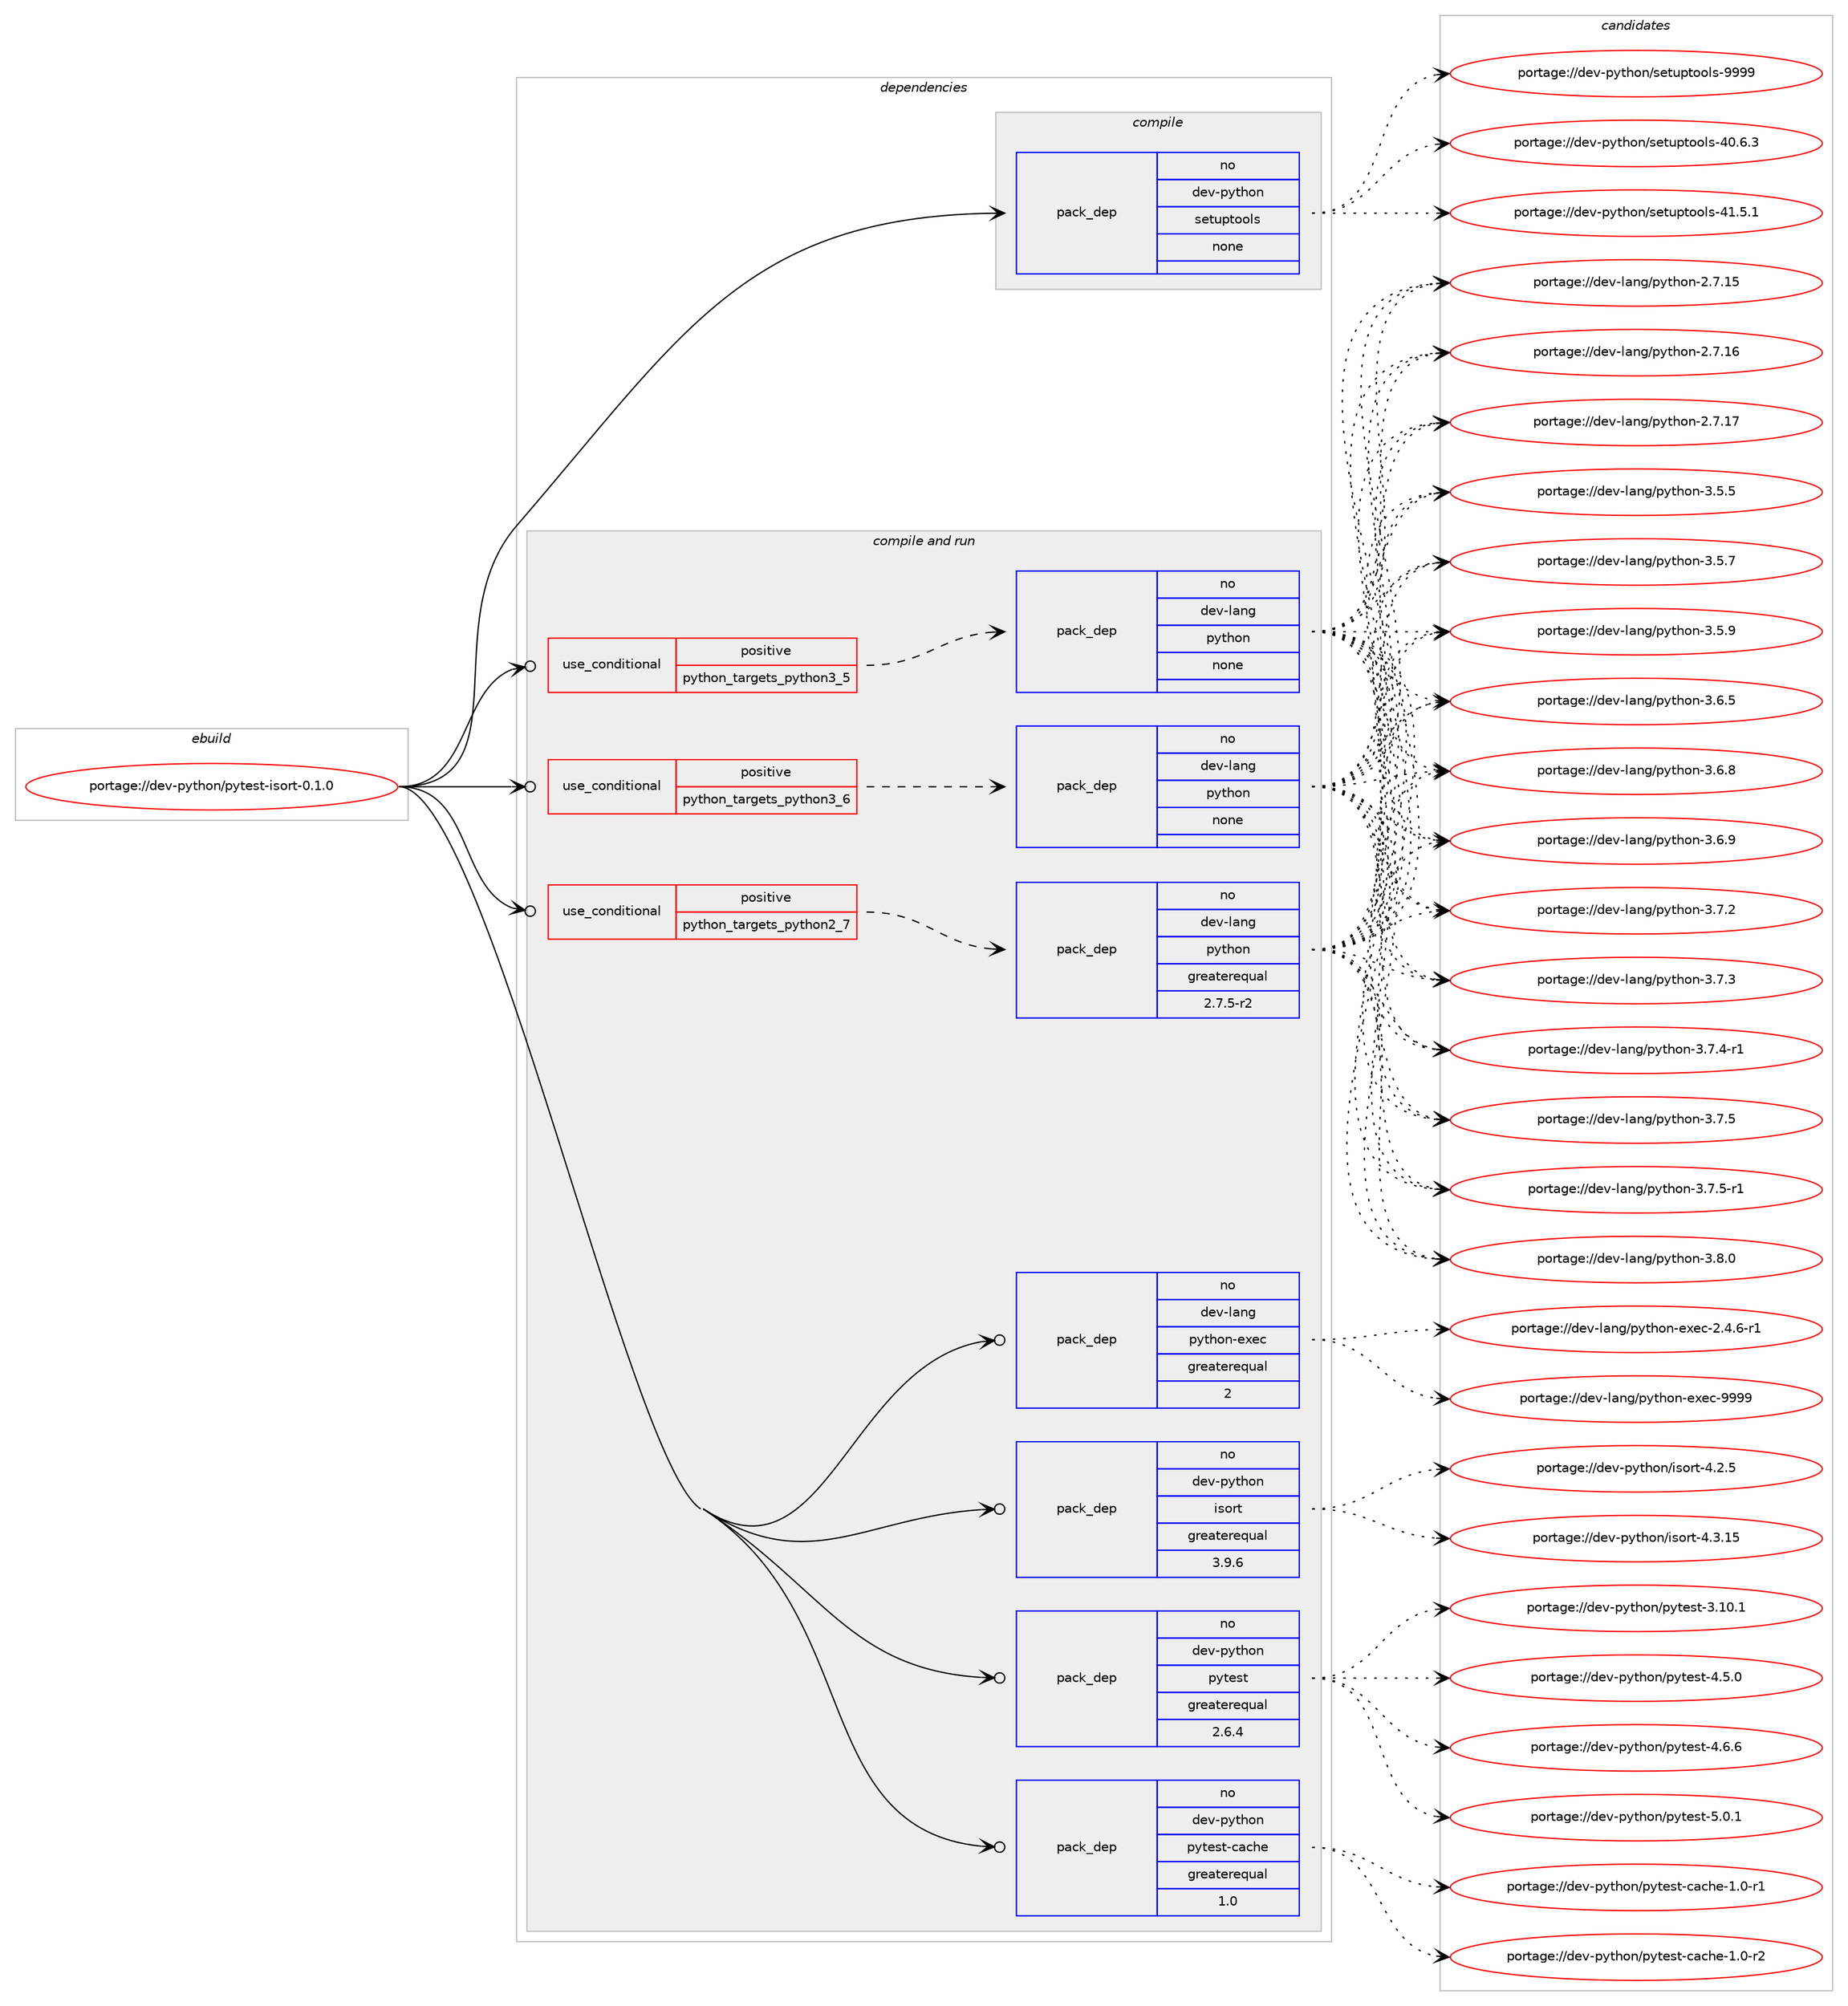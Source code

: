 digraph prolog {

# *************
# Graph options
# *************

newrank=true;
concentrate=true;
compound=true;
graph [rankdir=LR,fontname=Helvetica,fontsize=10,ranksep=1.5];#, ranksep=2.5, nodesep=0.2];
edge  [arrowhead=vee];
node  [fontname=Helvetica,fontsize=10];

# **********
# The ebuild
# **********

subgraph cluster_leftcol {
color=gray;
rank=same;
label=<<i>ebuild</i>>;
id [label="portage://dev-python/pytest-isort-0.1.0", color=red, width=4, href="../dev-python/pytest-isort-0.1.0.svg"];
}

# ****************
# The dependencies
# ****************

subgraph cluster_midcol {
color=gray;
label=<<i>dependencies</i>>;
subgraph cluster_compile {
fillcolor="#eeeeee";
style=filled;
label=<<i>compile</i>>;
subgraph pack124786 {
dependency164558 [label=<<TABLE BORDER="0" CELLBORDER="1" CELLSPACING="0" CELLPADDING="4" WIDTH="220"><TR><TD ROWSPAN="6" CELLPADDING="30">pack_dep</TD></TR><TR><TD WIDTH="110">no</TD></TR><TR><TD>dev-python</TD></TR><TR><TD>setuptools</TD></TR><TR><TD>none</TD></TR><TR><TD></TD></TR></TABLE>>, shape=none, color=blue];
}
id:e -> dependency164558:w [weight=20,style="solid",arrowhead="vee"];
}
subgraph cluster_compileandrun {
fillcolor="#eeeeee";
style=filled;
label=<<i>compile and run</i>>;
subgraph cond36385 {
dependency164559 [label=<<TABLE BORDER="0" CELLBORDER="1" CELLSPACING="0" CELLPADDING="4"><TR><TD ROWSPAN="3" CELLPADDING="10">use_conditional</TD></TR><TR><TD>positive</TD></TR><TR><TD>python_targets_python2_7</TD></TR></TABLE>>, shape=none, color=red];
subgraph pack124787 {
dependency164560 [label=<<TABLE BORDER="0" CELLBORDER="1" CELLSPACING="0" CELLPADDING="4" WIDTH="220"><TR><TD ROWSPAN="6" CELLPADDING="30">pack_dep</TD></TR><TR><TD WIDTH="110">no</TD></TR><TR><TD>dev-lang</TD></TR><TR><TD>python</TD></TR><TR><TD>greaterequal</TD></TR><TR><TD>2.7.5-r2</TD></TR></TABLE>>, shape=none, color=blue];
}
dependency164559:e -> dependency164560:w [weight=20,style="dashed",arrowhead="vee"];
}
id:e -> dependency164559:w [weight=20,style="solid",arrowhead="odotvee"];
subgraph cond36386 {
dependency164561 [label=<<TABLE BORDER="0" CELLBORDER="1" CELLSPACING="0" CELLPADDING="4"><TR><TD ROWSPAN="3" CELLPADDING="10">use_conditional</TD></TR><TR><TD>positive</TD></TR><TR><TD>python_targets_python3_5</TD></TR></TABLE>>, shape=none, color=red];
subgraph pack124788 {
dependency164562 [label=<<TABLE BORDER="0" CELLBORDER="1" CELLSPACING="0" CELLPADDING="4" WIDTH="220"><TR><TD ROWSPAN="6" CELLPADDING="30">pack_dep</TD></TR><TR><TD WIDTH="110">no</TD></TR><TR><TD>dev-lang</TD></TR><TR><TD>python</TD></TR><TR><TD>none</TD></TR><TR><TD></TD></TR></TABLE>>, shape=none, color=blue];
}
dependency164561:e -> dependency164562:w [weight=20,style="dashed",arrowhead="vee"];
}
id:e -> dependency164561:w [weight=20,style="solid",arrowhead="odotvee"];
subgraph cond36387 {
dependency164563 [label=<<TABLE BORDER="0" CELLBORDER="1" CELLSPACING="0" CELLPADDING="4"><TR><TD ROWSPAN="3" CELLPADDING="10">use_conditional</TD></TR><TR><TD>positive</TD></TR><TR><TD>python_targets_python3_6</TD></TR></TABLE>>, shape=none, color=red];
subgraph pack124789 {
dependency164564 [label=<<TABLE BORDER="0" CELLBORDER="1" CELLSPACING="0" CELLPADDING="4" WIDTH="220"><TR><TD ROWSPAN="6" CELLPADDING="30">pack_dep</TD></TR><TR><TD WIDTH="110">no</TD></TR><TR><TD>dev-lang</TD></TR><TR><TD>python</TD></TR><TR><TD>none</TD></TR><TR><TD></TD></TR></TABLE>>, shape=none, color=blue];
}
dependency164563:e -> dependency164564:w [weight=20,style="dashed",arrowhead="vee"];
}
id:e -> dependency164563:w [weight=20,style="solid",arrowhead="odotvee"];
subgraph pack124790 {
dependency164565 [label=<<TABLE BORDER="0" CELLBORDER="1" CELLSPACING="0" CELLPADDING="4" WIDTH="220"><TR><TD ROWSPAN="6" CELLPADDING="30">pack_dep</TD></TR><TR><TD WIDTH="110">no</TD></TR><TR><TD>dev-lang</TD></TR><TR><TD>python-exec</TD></TR><TR><TD>greaterequal</TD></TR><TR><TD>2</TD></TR></TABLE>>, shape=none, color=blue];
}
id:e -> dependency164565:w [weight=20,style="solid",arrowhead="odotvee"];
subgraph pack124791 {
dependency164566 [label=<<TABLE BORDER="0" CELLBORDER="1" CELLSPACING="0" CELLPADDING="4" WIDTH="220"><TR><TD ROWSPAN="6" CELLPADDING="30">pack_dep</TD></TR><TR><TD WIDTH="110">no</TD></TR><TR><TD>dev-python</TD></TR><TR><TD>isort</TD></TR><TR><TD>greaterequal</TD></TR><TR><TD>3.9.6</TD></TR></TABLE>>, shape=none, color=blue];
}
id:e -> dependency164566:w [weight=20,style="solid",arrowhead="odotvee"];
subgraph pack124792 {
dependency164567 [label=<<TABLE BORDER="0" CELLBORDER="1" CELLSPACING="0" CELLPADDING="4" WIDTH="220"><TR><TD ROWSPAN="6" CELLPADDING="30">pack_dep</TD></TR><TR><TD WIDTH="110">no</TD></TR><TR><TD>dev-python</TD></TR><TR><TD>pytest</TD></TR><TR><TD>greaterequal</TD></TR><TR><TD>2.6.4</TD></TR></TABLE>>, shape=none, color=blue];
}
id:e -> dependency164567:w [weight=20,style="solid",arrowhead="odotvee"];
subgraph pack124793 {
dependency164568 [label=<<TABLE BORDER="0" CELLBORDER="1" CELLSPACING="0" CELLPADDING="4" WIDTH="220"><TR><TD ROWSPAN="6" CELLPADDING="30">pack_dep</TD></TR><TR><TD WIDTH="110">no</TD></TR><TR><TD>dev-python</TD></TR><TR><TD>pytest-cache</TD></TR><TR><TD>greaterequal</TD></TR><TR><TD>1.0</TD></TR></TABLE>>, shape=none, color=blue];
}
id:e -> dependency164568:w [weight=20,style="solid",arrowhead="odotvee"];
}
subgraph cluster_run {
fillcolor="#eeeeee";
style=filled;
label=<<i>run</i>>;
}
}

# **************
# The candidates
# **************

subgraph cluster_choices {
rank=same;
color=gray;
label=<<i>candidates</i>>;

subgraph choice124786 {
color=black;
nodesep=1;
choiceportage100101118451121211161041111104711510111611711211611111110811545524846544651 [label="portage://dev-python/setuptools-40.6.3", color=red, width=4,href="../dev-python/setuptools-40.6.3.svg"];
choiceportage100101118451121211161041111104711510111611711211611111110811545524946534649 [label="portage://dev-python/setuptools-41.5.1", color=red, width=4,href="../dev-python/setuptools-41.5.1.svg"];
choiceportage10010111845112121116104111110471151011161171121161111111081154557575757 [label="portage://dev-python/setuptools-9999", color=red, width=4,href="../dev-python/setuptools-9999.svg"];
dependency164558:e -> choiceportage100101118451121211161041111104711510111611711211611111110811545524846544651:w [style=dotted,weight="100"];
dependency164558:e -> choiceportage100101118451121211161041111104711510111611711211611111110811545524946534649:w [style=dotted,weight="100"];
dependency164558:e -> choiceportage10010111845112121116104111110471151011161171121161111111081154557575757:w [style=dotted,weight="100"];
}
subgraph choice124787 {
color=black;
nodesep=1;
choiceportage10010111845108971101034711212111610411111045504655464953 [label="portage://dev-lang/python-2.7.15", color=red, width=4,href="../dev-lang/python-2.7.15.svg"];
choiceportage10010111845108971101034711212111610411111045504655464954 [label="portage://dev-lang/python-2.7.16", color=red, width=4,href="../dev-lang/python-2.7.16.svg"];
choiceportage10010111845108971101034711212111610411111045504655464955 [label="portage://dev-lang/python-2.7.17", color=red, width=4,href="../dev-lang/python-2.7.17.svg"];
choiceportage100101118451089711010347112121116104111110455146534653 [label="portage://dev-lang/python-3.5.5", color=red, width=4,href="../dev-lang/python-3.5.5.svg"];
choiceportage100101118451089711010347112121116104111110455146534655 [label="portage://dev-lang/python-3.5.7", color=red, width=4,href="../dev-lang/python-3.5.7.svg"];
choiceportage100101118451089711010347112121116104111110455146534657 [label="portage://dev-lang/python-3.5.9", color=red, width=4,href="../dev-lang/python-3.5.9.svg"];
choiceportage100101118451089711010347112121116104111110455146544653 [label="portage://dev-lang/python-3.6.5", color=red, width=4,href="../dev-lang/python-3.6.5.svg"];
choiceportage100101118451089711010347112121116104111110455146544656 [label="portage://dev-lang/python-3.6.8", color=red, width=4,href="../dev-lang/python-3.6.8.svg"];
choiceportage100101118451089711010347112121116104111110455146544657 [label="portage://dev-lang/python-3.6.9", color=red, width=4,href="../dev-lang/python-3.6.9.svg"];
choiceportage100101118451089711010347112121116104111110455146554650 [label="portage://dev-lang/python-3.7.2", color=red, width=4,href="../dev-lang/python-3.7.2.svg"];
choiceportage100101118451089711010347112121116104111110455146554651 [label="portage://dev-lang/python-3.7.3", color=red, width=4,href="../dev-lang/python-3.7.3.svg"];
choiceportage1001011184510897110103471121211161041111104551465546524511449 [label="portage://dev-lang/python-3.7.4-r1", color=red, width=4,href="../dev-lang/python-3.7.4-r1.svg"];
choiceportage100101118451089711010347112121116104111110455146554653 [label="portage://dev-lang/python-3.7.5", color=red, width=4,href="../dev-lang/python-3.7.5.svg"];
choiceportage1001011184510897110103471121211161041111104551465546534511449 [label="portage://dev-lang/python-3.7.5-r1", color=red, width=4,href="../dev-lang/python-3.7.5-r1.svg"];
choiceportage100101118451089711010347112121116104111110455146564648 [label="portage://dev-lang/python-3.8.0", color=red, width=4,href="../dev-lang/python-3.8.0.svg"];
dependency164560:e -> choiceportage10010111845108971101034711212111610411111045504655464953:w [style=dotted,weight="100"];
dependency164560:e -> choiceportage10010111845108971101034711212111610411111045504655464954:w [style=dotted,weight="100"];
dependency164560:e -> choiceportage10010111845108971101034711212111610411111045504655464955:w [style=dotted,weight="100"];
dependency164560:e -> choiceportage100101118451089711010347112121116104111110455146534653:w [style=dotted,weight="100"];
dependency164560:e -> choiceportage100101118451089711010347112121116104111110455146534655:w [style=dotted,weight="100"];
dependency164560:e -> choiceportage100101118451089711010347112121116104111110455146534657:w [style=dotted,weight="100"];
dependency164560:e -> choiceportage100101118451089711010347112121116104111110455146544653:w [style=dotted,weight="100"];
dependency164560:e -> choiceportage100101118451089711010347112121116104111110455146544656:w [style=dotted,weight="100"];
dependency164560:e -> choiceportage100101118451089711010347112121116104111110455146544657:w [style=dotted,weight="100"];
dependency164560:e -> choiceportage100101118451089711010347112121116104111110455146554650:w [style=dotted,weight="100"];
dependency164560:e -> choiceportage100101118451089711010347112121116104111110455146554651:w [style=dotted,weight="100"];
dependency164560:e -> choiceportage1001011184510897110103471121211161041111104551465546524511449:w [style=dotted,weight="100"];
dependency164560:e -> choiceportage100101118451089711010347112121116104111110455146554653:w [style=dotted,weight="100"];
dependency164560:e -> choiceportage1001011184510897110103471121211161041111104551465546534511449:w [style=dotted,weight="100"];
dependency164560:e -> choiceportage100101118451089711010347112121116104111110455146564648:w [style=dotted,weight="100"];
}
subgraph choice124788 {
color=black;
nodesep=1;
choiceportage10010111845108971101034711212111610411111045504655464953 [label="portage://dev-lang/python-2.7.15", color=red, width=4,href="../dev-lang/python-2.7.15.svg"];
choiceportage10010111845108971101034711212111610411111045504655464954 [label="portage://dev-lang/python-2.7.16", color=red, width=4,href="../dev-lang/python-2.7.16.svg"];
choiceportage10010111845108971101034711212111610411111045504655464955 [label="portage://dev-lang/python-2.7.17", color=red, width=4,href="../dev-lang/python-2.7.17.svg"];
choiceportage100101118451089711010347112121116104111110455146534653 [label="portage://dev-lang/python-3.5.5", color=red, width=4,href="../dev-lang/python-3.5.5.svg"];
choiceportage100101118451089711010347112121116104111110455146534655 [label="portage://dev-lang/python-3.5.7", color=red, width=4,href="../dev-lang/python-3.5.7.svg"];
choiceportage100101118451089711010347112121116104111110455146534657 [label="portage://dev-lang/python-3.5.9", color=red, width=4,href="../dev-lang/python-3.5.9.svg"];
choiceportage100101118451089711010347112121116104111110455146544653 [label="portage://dev-lang/python-3.6.5", color=red, width=4,href="../dev-lang/python-3.6.5.svg"];
choiceportage100101118451089711010347112121116104111110455146544656 [label="portage://dev-lang/python-3.6.8", color=red, width=4,href="../dev-lang/python-3.6.8.svg"];
choiceportage100101118451089711010347112121116104111110455146544657 [label="portage://dev-lang/python-3.6.9", color=red, width=4,href="../dev-lang/python-3.6.9.svg"];
choiceportage100101118451089711010347112121116104111110455146554650 [label="portage://dev-lang/python-3.7.2", color=red, width=4,href="../dev-lang/python-3.7.2.svg"];
choiceportage100101118451089711010347112121116104111110455146554651 [label="portage://dev-lang/python-3.7.3", color=red, width=4,href="../dev-lang/python-3.7.3.svg"];
choiceportage1001011184510897110103471121211161041111104551465546524511449 [label="portage://dev-lang/python-3.7.4-r1", color=red, width=4,href="../dev-lang/python-3.7.4-r1.svg"];
choiceportage100101118451089711010347112121116104111110455146554653 [label="portage://dev-lang/python-3.7.5", color=red, width=4,href="../dev-lang/python-3.7.5.svg"];
choiceportage1001011184510897110103471121211161041111104551465546534511449 [label="portage://dev-lang/python-3.7.5-r1", color=red, width=4,href="../dev-lang/python-3.7.5-r1.svg"];
choiceportage100101118451089711010347112121116104111110455146564648 [label="portage://dev-lang/python-3.8.0", color=red, width=4,href="../dev-lang/python-3.8.0.svg"];
dependency164562:e -> choiceportage10010111845108971101034711212111610411111045504655464953:w [style=dotted,weight="100"];
dependency164562:e -> choiceportage10010111845108971101034711212111610411111045504655464954:w [style=dotted,weight="100"];
dependency164562:e -> choiceportage10010111845108971101034711212111610411111045504655464955:w [style=dotted,weight="100"];
dependency164562:e -> choiceportage100101118451089711010347112121116104111110455146534653:w [style=dotted,weight="100"];
dependency164562:e -> choiceportage100101118451089711010347112121116104111110455146534655:w [style=dotted,weight="100"];
dependency164562:e -> choiceportage100101118451089711010347112121116104111110455146534657:w [style=dotted,weight="100"];
dependency164562:e -> choiceportage100101118451089711010347112121116104111110455146544653:w [style=dotted,weight="100"];
dependency164562:e -> choiceportage100101118451089711010347112121116104111110455146544656:w [style=dotted,weight="100"];
dependency164562:e -> choiceportage100101118451089711010347112121116104111110455146544657:w [style=dotted,weight="100"];
dependency164562:e -> choiceportage100101118451089711010347112121116104111110455146554650:w [style=dotted,weight="100"];
dependency164562:e -> choiceportage100101118451089711010347112121116104111110455146554651:w [style=dotted,weight="100"];
dependency164562:e -> choiceportage1001011184510897110103471121211161041111104551465546524511449:w [style=dotted,weight="100"];
dependency164562:e -> choiceportage100101118451089711010347112121116104111110455146554653:w [style=dotted,weight="100"];
dependency164562:e -> choiceportage1001011184510897110103471121211161041111104551465546534511449:w [style=dotted,weight="100"];
dependency164562:e -> choiceportage100101118451089711010347112121116104111110455146564648:w [style=dotted,weight="100"];
}
subgraph choice124789 {
color=black;
nodesep=1;
choiceportage10010111845108971101034711212111610411111045504655464953 [label="portage://dev-lang/python-2.7.15", color=red, width=4,href="../dev-lang/python-2.7.15.svg"];
choiceportage10010111845108971101034711212111610411111045504655464954 [label="portage://dev-lang/python-2.7.16", color=red, width=4,href="../dev-lang/python-2.7.16.svg"];
choiceportage10010111845108971101034711212111610411111045504655464955 [label="portage://dev-lang/python-2.7.17", color=red, width=4,href="../dev-lang/python-2.7.17.svg"];
choiceportage100101118451089711010347112121116104111110455146534653 [label="portage://dev-lang/python-3.5.5", color=red, width=4,href="../dev-lang/python-3.5.5.svg"];
choiceportage100101118451089711010347112121116104111110455146534655 [label="portage://dev-lang/python-3.5.7", color=red, width=4,href="../dev-lang/python-3.5.7.svg"];
choiceportage100101118451089711010347112121116104111110455146534657 [label="portage://dev-lang/python-3.5.9", color=red, width=4,href="../dev-lang/python-3.5.9.svg"];
choiceportage100101118451089711010347112121116104111110455146544653 [label="portage://dev-lang/python-3.6.5", color=red, width=4,href="../dev-lang/python-3.6.5.svg"];
choiceportage100101118451089711010347112121116104111110455146544656 [label="portage://dev-lang/python-3.6.8", color=red, width=4,href="../dev-lang/python-3.6.8.svg"];
choiceportage100101118451089711010347112121116104111110455146544657 [label="portage://dev-lang/python-3.6.9", color=red, width=4,href="../dev-lang/python-3.6.9.svg"];
choiceportage100101118451089711010347112121116104111110455146554650 [label="portage://dev-lang/python-3.7.2", color=red, width=4,href="../dev-lang/python-3.7.2.svg"];
choiceportage100101118451089711010347112121116104111110455146554651 [label="portage://dev-lang/python-3.7.3", color=red, width=4,href="../dev-lang/python-3.7.3.svg"];
choiceportage1001011184510897110103471121211161041111104551465546524511449 [label="portage://dev-lang/python-3.7.4-r1", color=red, width=4,href="../dev-lang/python-3.7.4-r1.svg"];
choiceportage100101118451089711010347112121116104111110455146554653 [label="portage://dev-lang/python-3.7.5", color=red, width=4,href="../dev-lang/python-3.7.5.svg"];
choiceportage1001011184510897110103471121211161041111104551465546534511449 [label="portage://dev-lang/python-3.7.5-r1", color=red, width=4,href="../dev-lang/python-3.7.5-r1.svg"];
choiceportage100101118451089711010347112121116104111110455146564648 [label="portage://dev-lang/python-3.8.0", color=red, width=4,href="../dev-lang/python-3.8.0.svg"];
dependency164564:e -> choiceportage10010111845108971101034711212111610411111045504655464953:w [style=dotted,weight="100"];
dependency164564:e -> choiceportage10010111845108971101034711212111610411111045504655464954:w [style=dotted,weight="100"];
dependency164564:e -> choiceportage10010111845108971101034711212111610411111045504655464955:w [style=dotted,weight="100"];
dependency164564:e -> choiceportage100101118451089711010347112121116104111110455146534653:w [style=dotted,weight="100"];
dependency164564:e -> choiceportage100101118451089711010347112121116104111110455146534655:w [style=dotted,weight="100"];
dependency164564:e -> choiceportage100101118451089711010347112121116104111110455146534657:w [style=dotted,weight="100"];
dependency164564:e -> choiceportage100101118451089711010347112121116104111110455146544653:w [style=dotted,weight="100"];
dependency164564:e -> choiceportage100101118451089711010347112121116104111110455146544656:w [style=dotted,weight="100"];
dependency164564:e -> choiceportage100101118451089711010347112121116104111110455146544657:w [style=dotted,weight="100"];
dependency164564:e -> choiceportage100101118451089711010347112121116104111110455146554650:w [style=dotted,weight="100"];
dependency164564:e -> choiceportage100101118451089711010347112121116104111110455146554651:w [style=dotted,weight="100"];
dependency164564:e -> choiceportage1001011184510897110103471121211161041111104551465546524511449:w [style=dotted,weight="100"];
dependency164564:e -> choiceportage100101118451089711010347112121116104111110455146554653:w [style=dotted,weight="100"];
dependency164564:e -> choiceportage1001011184510897110103471121211161041111104551465546534511449:w [style=dotted,weight="100"];
dependency164564:e -> choiceportage100101118451089711010347112121116104111110455146564648:w [style=dotted,weight="100"];
}
subgraph choice124790 {
color=black;
nodesep=1;
choiceportage10010111845108971101034711212111610411111045101120101994550465246544511449 [label="portage://dev-lang/python-exec-2.4.6-r1", color=red, width=4,href="../dev-lang/python-exec-2.4.6-r1.svg"];
choiceportage10010111845108971101034711212111610411111045101120101994557575757 [label="portage://dev-lang/python-exec-9999", color=red, width=4,href="../dev-lang/python-exec-9999.svg"];
dependency164565:e -> choiceportage10010111845108971101034711212111610411111045101120101994550465246544511449:w [style=dotted,weight="100"];
dependency164565:e -> choiceportage10010111845108971101034711212111610411111045101120101994557575757:w [style=dotted,weight="100"];
}
subgraph choice124791 {
color=black;
nodesep=1;
choiceportage1001011184511212111610411111047105115111114116455246504653 [label="portage://dev-python/isort-4.2.5", color=red, width=4,href="../dev-python/isort-4.2.5.svg"];
choiceportage100101118451121211161041111104710511511111411645524651464953 [label="portage://dev-python/isort-4.3.15", color=red, width=4,href="../dev-python/isort-4.3.15.svg"];
dependency164566:e -> choiceportage1001011184511212111610411111047105115111114116455246504653:w [style=dotted,weight="100"];
dependency164566:e -> choiceportage100101118451121211161041111104710511511111411645524651464953:w [style=dotted,weight="100"];
}
subgraph choice124792 {
color=black;
nodesep=1;
choiceportage100101118451121211161041111104711212111610111511645514649484649 [label="portage://dev-python/pytest-3.10.1", color=red, width=4,href="../dev-python/pytest-3.10.1.svg"];
choiceportage1001011184511212111610411111047112121116101115116455246534648 [label="portage://dev-python/pytest-4.5.0", color=red, width=4,href="../dev-python/pytest-4.5.0.svg"];
choiceportage1001011184511212111610411111047112121116101115116455246544654 [label="portage://dev-python/pytest-4.6.6", color=red, width=4,href="../dev-python/pytest-4.6.6.svg"];
choiceportage1001011184511212111610411111047112121116101115116455346484649 [label="portage://dev-python/pytest-5.0.1", color=red, width=4,href="../dev-python/pytest-5.0.1.svg"];
dependency164567:e -> choiceportage100101118451121211161041111104711212111610111511645514649484649:w [style=dotted,weight="100"];
dependency164567:e -> choiceportage1001011184511212111610411111047112121116101115116455246534648:w [style=dotted,weight="100"];
dependency164567:e -> choiceportage1001011184511212111610411111047112121116101115116455246544654:w [style=dotted,weight="100"];
dependency164567:e -> choiceportage1001011184511212111610411111047112121116101115116455346484649:w [style=dotted,weight="100"];
}
subgraph choice124793 {
color=black;
nodesep=1;
choiceportage100101118451121211161041111104711212111610111511645999799104101454946484511449 [label="portage://dev-python/pytest-cache-1.0-r1", color=red, width=4,href="../dev-python/pytest-cache-1.0-r1.svg"];
choiceportage100101118451121211161041111104711212111610111511645999799104101454946484511450 [label="portage://dev-python/pytest-cache-1.0-r2", color=red, width=4,href="../dev-python/pytest-cache-1.0-r2.svg"];
dependency164568:e -> choiceportage100101118451121211161041111104711212111610111511645999799104101454946484511449:w [style=dotted,weight="100"];
dependency164568:e -> choiceportage100101118451121211161041111104711212111610111511645999799104101454946484511450:w [style=dotted,weight="100"];
}
}

}
